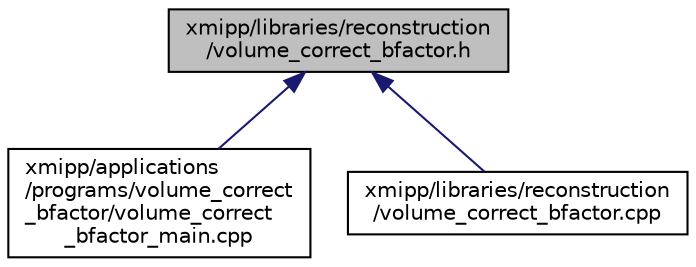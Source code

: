 digraph "xmipp/libraries/reconstruction/volume_correct_bfactor.h"
{
  edge [fontname="Helvetica",fontsize="10",labelfontname="Helvetica",labelfontsize="10"];
  node [fontname="Helvetica",fontsize="10",shape=record];
  Node35 [label="xmipp/libraries/reconstruction\l/volume_correct_bfactor.h",height=0.2,width=0.4,color="black", fillcolor="grey75", style="filled", fontcolor="black"];
  Node35 -> Node36 [dir="back",color="midnightblue",fontsize="10",style="solid",fontname="Helvetica"];
  Node36 [label="xmipp/applications\l/programs/volume_correct\l_bfactor/volume_correct\l_bfactor_main.cpp",height=0.2,width=0.4,color="black", fillcolor="white", style="filled",URL="$volume__correct__bfactor__main_8cpp.html"];
  Node35 -> Node37 [dir="back",color="midnightblue",fontsize="10",style="solid",fontname="Helvetica"];
  Node37 [label="xmipp/libraries/reconstruction\l/volume_correct_bfactor.cpp",height=0.2,width=0.4,color="black", fillcolor="white", style="filled",URL="$volume__correct__bfactor_8cpp.html"];
}
